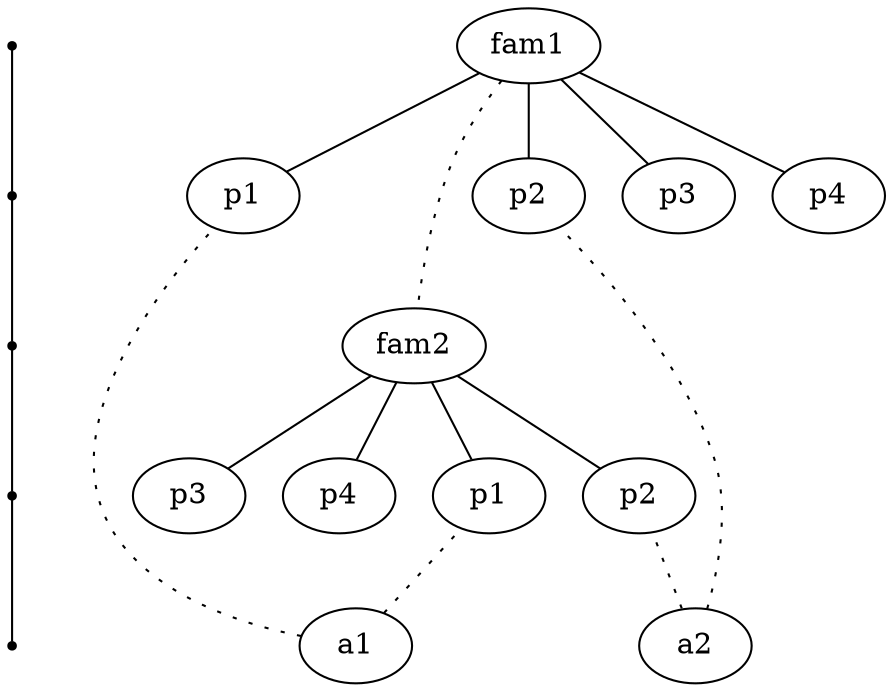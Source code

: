 graph {
  /* node */
  l1[shape=point, label=""]; l2[shape=point, label=""]; l3[shape=point, label=""]; l4[shape=point, label=""]; l5[shape=point, label=""];
  l1--l2--l3--l4--l5;
  fam1; fam2;
  
  fam1p1[label=p1]; fam1p2[label=p2]; fam1p3[label=p3]; fam1p4[label=p4];
  fam2p1[label=p1]; fam2p2[label=p2]; fam2p3[label=p3]; fam2p4[label=p4];
  
  a1; a2;
  
  {rank=same; l1; fam1};
  {rank=same; l2; fam1p1; fam1p2; fam1p3; fam1p4};
  {rank=same; l3; fam2};
  {rank=same; l4; fam2p1; fam2p2; fam2p3; fam2p4};
  {rank=same; l5; a1; a2};
  
  fam1 -- fam1p1;
  fam1 -- fam1p2;
  fam1 -- fam1p3;
  fam1 -- fam1p4;
  
  fam2 -- fam2p1;
  fam2 -- fam2p2;
  fam2 -- fam2p3;
  fam2 -- fam2p4;
  
  fam1 -- fam2 [style=dotted];
  a1 -- fam2p1 [style=dotted];
  a2 -- fam2p2 [style=dotted];
  
  a1 -- fam1p1 [style=dotted];
  a2 -- fam1p2 [style=dotted];
}